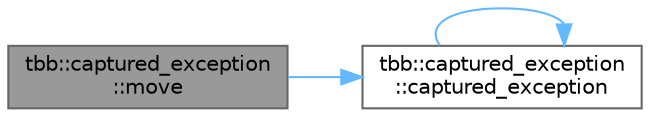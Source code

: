 digraph "tbb::captured_exception::move"
{
 // LATEX_PDF_SIZE
  bgcolor="transparent";
  edge [fontname=Helvetica,fontsize=10,labelfontname=Helvetica,labelfontsize=10];
  node [fontname=Helvetica,fontsize=10,shape=box,height=0.2,width=0.4];
  rankdir="LR";
  Node1 [id="Node000001",label="tbb::captured_exception\l::move",height=0.2,width=0.4,color="gray40", fillcolor="grey60", style="filled", fontcolor="black",tooltip="Creates and returns pointer to the deep copy of this exception object."];
  Node1 -> Node2 [id="edge1_Node000001_Node000002",color="steelblue1",style="solid",tooltip=" "];
  Node2 [id="Node000002",label="tbb::captured_exception\l::captured_exception",height=0.2,width=0.4,color="grey40", fillcolor="white", style="filled",URL="$classtbb_1_1captured__exception.html#a56f6c51b6d4f8ce31669457ff8f0c07f",tooltip=" "];
  Node2 -> Node2 [id="edge2_Node000002_Node000002",color="steelblue1",style="solid",tooltip=" "];
}
